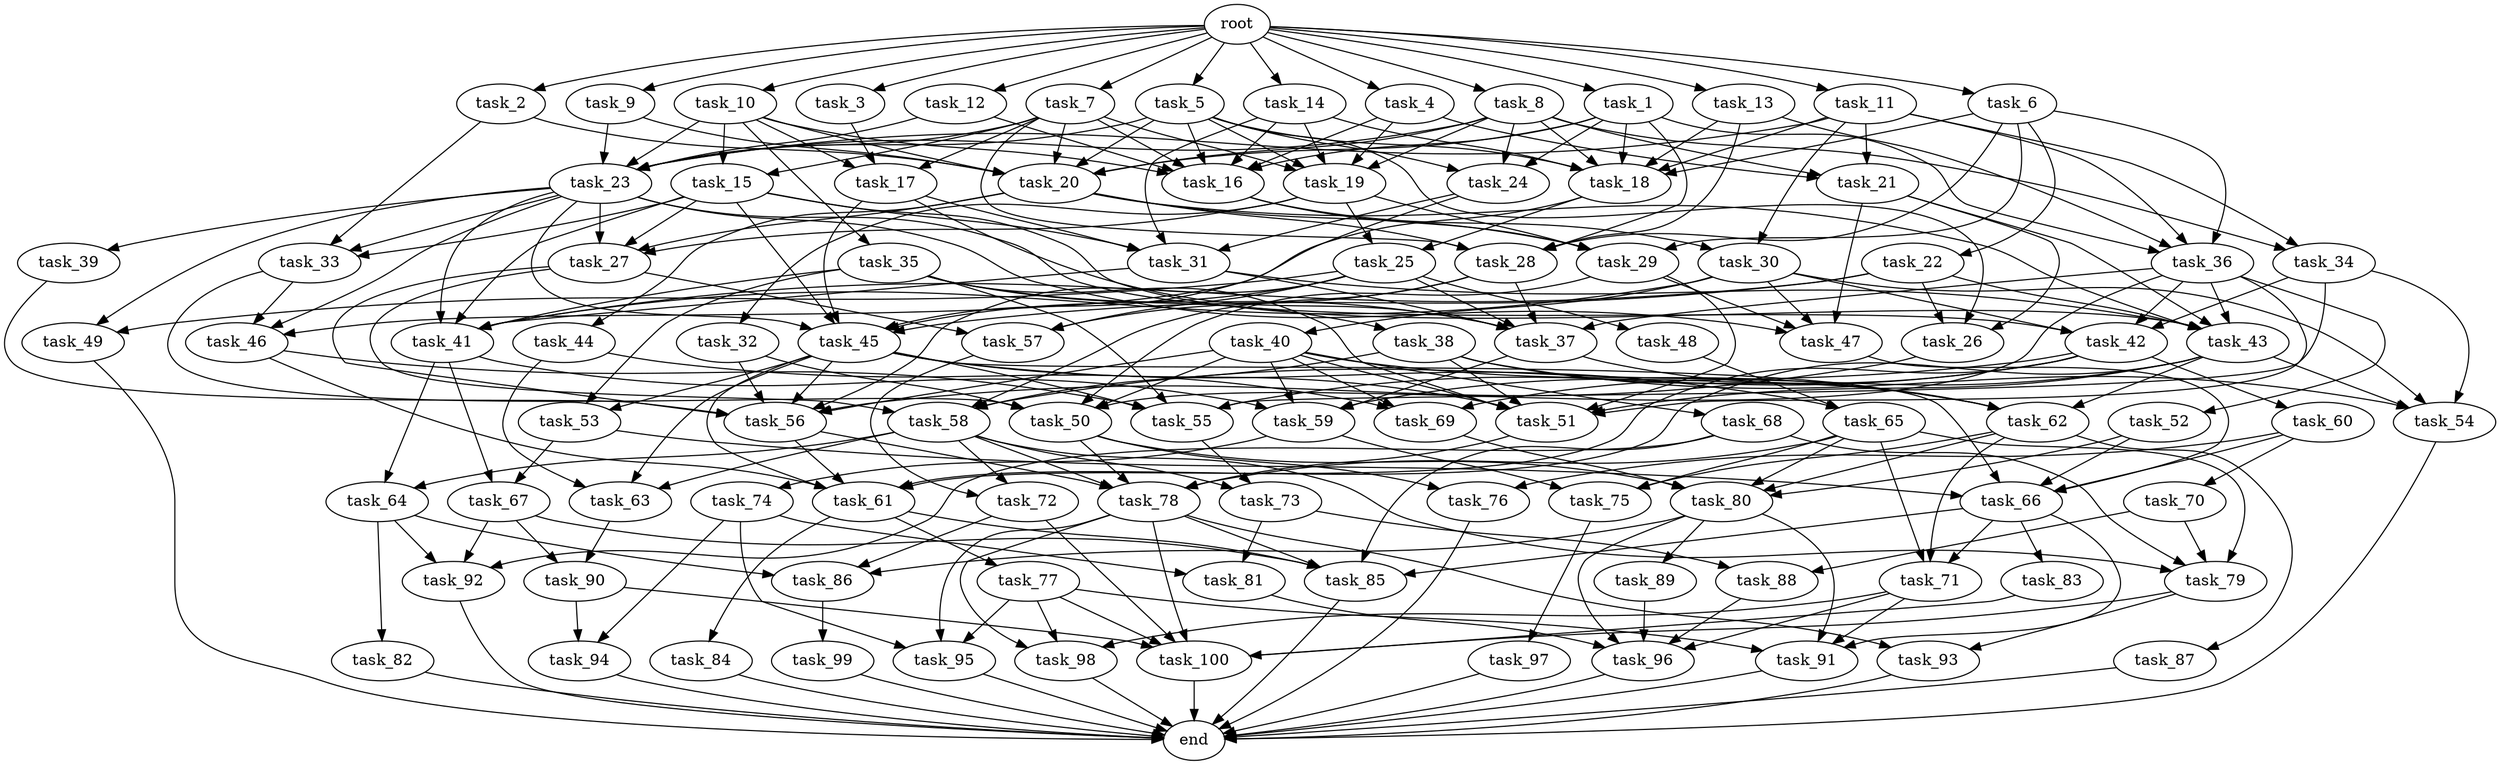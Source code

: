 digraph G {
  task_68 [size="7.081799e+11"];
  task_92 [size="1.962220e+10"];
  task_59 [size="5.985445e+11"];
  task_35 [size="2.859487e+11"];
  task_28 [size="3.561468e+11"];
  task_44 [size="1.146330e+11"];
  task_36 [size="3.657165e+11"];
  task_24 [size="5.699799e+11"];
  task_55 [size="5.421716e+11"];
  task_47 [size="4.246012e+09"];
  task_94 [size="4.923286e+11"];
  task_88 [size="2.367942e+11"];
  task_22 [size="9.531976e+11"];
  task_38 [size="9.170265e+11"];
  task_2 [size="5.892900e+11"];
  task_65 [size="3.328330e+11"];
  task_63 [size="6.697759e+11"];
  task_53 [size="2.683207e+11"];
  task_26 [size="8.583312e+10"];
  root [size="0.000000e+00"];
  task_85 [size="4.477199e+11"];
  task_66 [size="5.627054e+11"];
  task_9 [size="2.407210e+11"];
  task_41 [size="6.742107e+11"];
  task_4 [size="2.915580e+10"];
  task_19 [size="5.435784e+11"];
  task_50 [size="1.153513e+11"];
  task_48 [size="2.329590e+11"];
  task_31 [size="5.585915e+11"];
  task_77 [size="3.689227e+11"];
  task_74 [size="1.553830e+11"];
  task_46 [size="2.486591e+11"];
  task_37 [size="9.642982e+11"];
  task_73 [size="2.767753e+11"];
  task_49 [size="4.925548e+11"];
  task_79 [size="1.500785e+11"];
  task_71 [size="6.735593e+11"];
  task_23 [size="2.346451e+10"];
  task_42 [size="3.237415e+11"];
  task_25 [size="9.170200e+11"];
  task_96 [size="3.458199e+11"];
  task_18 [size="4.985482e+10"];
  task_1 [size="3.890057e+11"];
  task_89 [size="6.019202e+11"];
  task_10 [size="3.087707e+11"];
  task_6 [size="7.666265e+11"];
  task_67 [size="6.568880e+11"];
  task_58 [size="7.721116e+10"];
  task_98 [size="7.329842e+11"];
  task_83 [size="7.226710e+11"];
  task_30 [size="3.904239e+11"];
  task_99 [size="3.991450e+11"];
  task_76 [size="1.595422e+11"];
  task_29 [size="1.832317e+10"];
  task_62 [size="6.498120e+11"];
  task_81 [size="2.383125e+11"];
  task_14 [size="6.266063e+11"];
  task_45 [size="6.154895e+11"];
  task_12 [size="5.626488e+10"];
  task_75 [size="8.647355e+11"];
  task_13 [size="2.680643e+11"];
  task_52 [size="3.673453e+11"];
  task_15 [size="8.741465e+11"];
  task_84 [size="8.422387e+11"];
  task_97 [size="8.551484e+10"];
  task_93 [size="2.636414e+11"];
  task_16 [size="2.869952e+11"];
  task_43 [size="8.309959e+11"];
  task_17 [size="8.260475e+11"];
  task_60 [size="9.612177e+11"];
  task_91 [size="8.507484e+11"];
  task_27 [size="5.377010e+11"];
  end [size="0.000000e+00"];
  task_34 [size="1.691894e+11"];
  task_57 [size="9.937370e+11"];
  task_3 [size="6.104987e+11"];
  task_39 [size="2.379229e+11"];
  task_56 [size="5.062213e+10"];
  task_21 [size="3.485222e+11"];
  task_90 [size="1.159607e+11"];
  task_32 [size="4.019735e+11"];
  task_20 [size="2.821428e+11"];
  task_64 [size="6.323785e+11"];
  task_7 [size="4.681338e+11"];
  task_8 [size="1.018399e+11"];
  task_51 [size="1.031134e+11"];
  task_86 [size="8.942241e+11"];
  task_72 [size="7.232359e+11"];
  task_40 [size="1.771282e+11"];
  task_80 [size="6.975371e+11"];
  task_82 [size="7.838280e+11"];
  task_5 [size="5.414538e+11"];
  task_78 [size="6.544857e+10"];
  task_95 [size="8.701652e+10"];
  task_87 [size="6.721988e+11"];
  task_61 [size="7.337556e+11"];
  task_70 [size="4.083679e+11"];
  task_54 [size="9.676259e+11"];
  task_11 [size="9.515424e+11"];
  task_100 [size="9.315974e+11"];
  task_69 [size="3.186085e+11"];
  task_33 [size="7.777198e+11"];

  task_68 -> task_79 [size="3.751964e+07"];
  task_68 -> task_92 [size="6.540733e+06"];
  task_68 -> task_85 [size="8.954398e+07"];
  task_92 -> end [size="1.000000e-12"];
  task_59 -> task_75 [size="2.882452e+08"];
  task_59 -> task_74 [size="1.553830e+08"];
  task_35 -> task_55 [size="1.084343e+08"];
  task_35 -> task_41 [size="1.123685e+08"];
  task_35 -> task_53 [size="1.341604e+08"];
  task_35 -> task_51 [size="1.473049e+07"];
  task_35 -> task_37 [size="1.607164e+08"];
  task_35 -> task_38 [size="9.170265e+08"];
  task_28 -> task_58 [size="1.930279e+07"];
  task_28 -> task_37 [size="1.607164e+08"];
  task_28 -> task_57 [size="3.312457e+08"];
  task_44 -> task_63 [size="2.232586e+08"];
  task_44 -> task_69 [size="1.062028e+08"];
  task_36 -> task_52 [size="3.673453e+08"];
  task_36 -> task_37 [size="1.607164e+08"];
  task_36 -> task_51 [size="1.473049e+07"];
  task_36 -> task_43 [size="1.384993e+08"];
  task_36 -> task_50 [size="2.307026e+07"];
  task_36 -> task_42 [size="8.093537e+07"];
  task_24 -> task_45 [size="1.025816e+08"];
  task_24 -> task_31 [size="1.396479e+08"];
  task_55 -> task_73 [size="1.383876e+08"];
  task_47 -> task_66 [size="1.125411e+08"];
  task_94 -> end [size="1.000000e-12"];
  task_88 -> task_96 [size="6.916397e+07"];
  task_22 -> task_45 [size="1.025816e+08"];
  task_22 -> task_26 [size="2.861104e+07"];
  task_22 -> task_41 [size="1.123685e+08"];
  task_22 -> task_43 [size="1.384993e+08"];
  task_38 -> task_51 [size="1.473049e+07"];
  task_38 -> task_62 [size="1.624530e+08"];
  task_38 -> task_54 [size="2.419065e+08"];
  task_38 -> task_58 [size="1.930279e+07"];
  task_2 -> task_20 [size="4.030612e+07"];
  task_2 -> task_33 [size="2.592399e+08"];
  task_65 -> task_78 [size="1.308971e+07"];
  task_65 -> task_79 [size="3.751964e+07"];
  task_65 -> task_71 [size="2.245198e+08"];
  task_65 -> task_75 [size="2.882452e+08"];
  task_65 -> task_80 [size="1.395074e+08"];
  task_63 -> task_90 [size="5.798035e+07"];
  task_53 -> task_66 [size="1.125411e+08"];
  task_53 -> task_67 [size="3.284440e+08"];
  task_26 -> task_56 [size="7.231733e+06"];
  root -> task_3 [size="1.000000e-12"];
  root -> task_9 [size="1.000000e-12"];
  root -> task_4 [size="1.000000e-12"];
  root -> task_2 [size="1.000000e-12"];
  root -> task_7 [size="1.000000e-12"];
  root -> task_8 [size="1.000000e-12"];
  root -> task_11 [size="1.000000e-12"];
  root -> task_14 [size="1.000000e-12"];
  root -> task_1 [size="1.000000e-12"];
  root -> task_12 [size="1.000000e-12"];
  root -> task_10 [size="1.000000e-12"];
  root -> task_6 [size="1.000000e-12"];
  root -> task_13 [size="1.000000e-12"];
  root -> task_5 [size="1.000000e-12"];
  task_85 -> end [size="1.000000e-12"];
  task_66 -> task_91 [size="2.126871e+08"];
  task_66 -> task_71 [size="2.245198e+08"];
  task_66 -> task_83 [size="7.226710e+08"];
  task_66 -> task_85 [size="8.954398e+07"];
  task_9 -> task_23 [size="3.352073e+06"];
  task_9 -> task_20 [size="4.030612e+07"];
  task_41 -> task_59 [size="1.496361e+08"];
  task_41 -> task_64 [size="3.161893e+08"];
  task_41 -> task_67 [size="3.284440e+08"];
  task_4 -> task_21 [size="1.161741e+08"];
  task_4 -> task_16 [size="4.099931e+07"];
  task_4 -> task_19 [size="1.087157e+08"];
  task_19 -> task_25 [size="4.585100e+08"];
  task_19 -> task_27 [size="1.344253e+08"];
  task_19 -> task_32 [size="4.019735e+08"];
  task_19 -> task_29 [size="4.580793e+06"];
  task_50 -> task_78 [size="1.308971e+07"];
  task_50 -> task_80 [size="1.395074e+08"];
  task_50 -> task_76 [size="7.977108e+07"];
  task_48 -> task_65 [size="1.664165e+08"];
  task_31 -> task_37 [size="1.607164e+08"];
  task_31 -> task_41 [size="1.123685e+08"];
  task_31 -> task_43 [size="1.384993e+08"];
  task_77 -> task_91 [size="2.126871e+08"];
  task_77 -> task_95 [size="2.900551e+07"];
  task_77 -> task_100 [size="1.552662e+08"];
  task_77 -> task_98 [size="2.443281e+08"];
  task_74 -> task_95 [size="2.900551e+07"];
  task_74 -> task_81 [size="1.191562e+08"];
  task_74 -> task_94 [size="2.461643e+08"];
  task_46 -> task_55 [size="1.084343e+08"];
  task_46 -> task_61 [size="1.467511e+08"];
  task_37 -> task_59 [size="1.496361e+08"];
  task_37 -> task_62 [size="1.624530e+08"];
  task_73 -> task_88 [size="1.183971e+08"];
  task_73 -> task_81 [size="1.191562e+08"];
  task_49 -> end [size="1.000000e-12"];
  task_79 -> task_100 [size="1.552662e+08"];
  task_79 -> task_93 [size="1.318207e+08"];
  task_71 -> task_91 [size="2.126871e+08"];
  task_71 -> task_96 [size="6.916397e+07"];
  task_71 -> task_98 [size="2.443281e+08"];
  task_23 -> task_39 [size="2.379229e+08"];
  task_23 -> task_45 [size="1.025816e+08"];
  task_23 -> task_47 [size="1.061503e+06"];
  task_23 -> task_41 [size="1.123685e+08"];
  task_23 -> task_49 [size="2.462774e+08"];
  task_23 -> task_27 [size="1.344253e+08"];
  task_23 -> task_42 [size="8.093537e+07"];
  task_23 -> task_46 [size="8.288638e+07"];
  task_23 -> task_33 [size="2.592399e+08"];
  task_42 -> task_59 [size="1.496361e+08"];
  task_42 -> task_58 [size="1.930279e+07"];
  task_42 -> task_55 [size="1.084343e+08"];
  task_42 -> task_61 [size="1.467511e+08"];
  task_42 -> task_60 [size="9.612177e+08"];
  task_25 -> task_45 [size="1.025816e+08"];
  task_25 -> task_56 [size="7.231733e+06"];
  task_25 -> task_48 [size="2.329590e+08"];
  task_25 -> task_37 [size="1.607164e+08"];
  task_25 -> task_49 [size="2.462774e+08"];
  task_25 -> task_57 [size="3.312457e+08"];
  task_96 -> end [size="1.000000e-12"];
  task_18 -> task_25 [size="4.585100e+08"];
  task_18 -> task_46 [size="8.288638e+07"];
  task_1 -> task_16 [size="4.099931e+07"];
  task_1 -> task_18 [size="7.122117e+06"];
  task_1 -> task_20 [size="4.030612e+07"];
  task_1 -> task_28 [size="7.122936e+07"];
  task_1 -> task_24 [size="1.899933e+08"];
  task_1 -> task_36 [size="9.142912e+07"];
  task_89 -> task_96 [size="6.916397e+07"];
  task_10 -> task_17 [size="2.753492e+08"];
  task_10 -> task_15 [size="4.370732e+08"];
  task_10 -> task_35 [size="2.859487e+08"];
  task_10 -> task_20 [size="4.030612e+07"];
  task_10 -> task_23 [size="3.352073e+06"];
  task_10 -> task_16 [size="4.099931e+07"];
  task_6 -> task_22 [size="9.531976e+08"];
  task_6 -> task_18 [size="7.122117e+06"];
  task_6 -> task_28 [size="7.122936e+07"];
  task_6 -> task_36 [size="9.142912e+07"];
  task_6 -> task_29 [size="4.580793e+06"];
  task_67 -> task_85 [size="8.954398e+07"];
  task_67 -> task_92 [size="6.540733e+06"];
  task_67 -> task_90 [size="5.798035e+07"];
  task_58 -> task_78 [size="1.308971e+07"];
  task_58 -> task_72 [size="3.616179e+08"];
  task_58 -> task_63 [size="2.232586e+08"];
  task_58 -> task_73 [size="1.383876e+08"];
  task_58 -> task_79 [size="3.751964e+07"];
  task_58 -> task_64 [size="3.161893e+08"];
  task_98 -> end [size="1.000000e-12"];
  task_83 -> task_100 [size="1.552662e+08"];
  task_30 -> task_40 [size="1.771282e+08"];
  task_30 -> task_54 [size="2.419065e+08"];
  task_30 -> task_47 [size="1.061503e+06"];
  task_30 -> task_41 [size="1.123685e+08"];
  task_30 -> task_42 [size="8.093537e+07"];
  task_99 -> end [size="1.000000e-12"];
  task_76 -> end [size="1.000000e-12"];
  task_29 -> task_51 [size="1.473049e+07"];
  task_29 -> task_47 [size="1.061503e+06"];
  task_29 -> task_50 [size="2.307026e+07"];
  task_62 -> task_80 [size="1.395074e+08"];
  task_62 -> task_71 [size="2.245198e+08"];
  task_62 -> task_75 [size="2.882452e+08"];
  task_62 -> task_87 [size="6.721988e+08"];
  task_81 -> task_96 [size="6.916397e+07"];
  task_14 -> task_18 [size="7.122117e+06"];
  task_14 -> task_19 [size="1.087157e+08"];
  task_14 -> task_31 [size="1.396479e+08"];
  task_14 -> task_16 [size="4.099931e+07"];
  task_45 -> task_56 [size="7.231733e+06"];
  task_45 -> task_65 [size="1.664165e+08"];
  task_45 -> task_55 [size="1.084343e+08"];
  task_45 -> task_53 [size="1.341604e+08"];
  task_45 -> task_51 [size="1.473049e+07"];
  task_45 -> task_63 [size="2.232586e+08"];
  task_45 -> task_61 [size="1.467511e+08"];
  task_45 -> task_66 [size="1.125411e+08"];
  task_12 -> task_23 [size="3.352073e+06"];
  task_12 -> task_16 [size="4.099931e+07"];
  task_75 -> task_97 [size="8.551484e+07"];
  task_13 -> task_28 [size="7.122936e+07"];
  task_13 -> task_36 [size="9.142912e+07"];
  task_13 -> task_18 [size="7.122117e+06"];
  task_52 -> task_80 [size="1.395074e+08"];
  task_52 -> task_66 [size="1.125411e+08"];
  task_15 -> task_41 [size="1.123685e+08"];
  task_15 -> task_45 [size="1.025816e+08"];
  task_15 -> task_27 [size="1.344253e+08"];
  task_15 -> task_43 [size="1.384993e+08"];
  task_15 -> task_31 [size="1.396479e+08"];
  task_15 -> task_33 [size="2.592399e+08"];
  task_84 -> end [size="1.000000e-12"];
  task_97 -> end [size="1.000000e-12"];
  task_93 -> end [size="1.000000e-12"];
  task_16 -> task_30 [size="1.952120e+08"];
  task_16 -> task_29 [size="4.580793e+06"];
  task_43 -> task_51 [size="1.473049e+07"];
  task_43 -> task_62 [size="1.624530e+08"];
  task_43 -> task_54 [size="2.419065e+08"];
  task_43 -> task_61 [size="1.467511e+08"];
  task_43 -> task_69 [size="1.062028e+08"];
  task_17 -> task_45 [size="1.025816e+08"];
  task_17 -> task_37 [size="1.607164e+08"];
  task_17 -> task_31 [size="1.396479e+08"];
  task_60 -> task_70 [size="4.083679e+08"];
  task_60 -> task_66 [size="1.125411e+08"];
  task_60 -> task_76 [size="7.977108e+07"];
  task_91 -> end [size="1.000000e-12"];
  task_27 -> task_56 [size="7.231733e+06"];
  task_27 -> task_58 [size="1.930279e+07"];
  task_27 -> task_57 [size="3.312457e+08"];
  task_34 -> task_54 [size="2.419065e+08"];
  task_34 -> task_55 [size="1.084343e+08"];
  task_34 -> task_42 [size="8.093537e+07"];
  task_57 -> task_72 [size="3.616179e+08"];
  task_3 -> task_17 [size="2.753492e+08"];
  task_39 -> task_56 [size="7.231733e+06"];
  task_56 -> task_78 [size="1.308971e+07"];
  task_56 -> task_61 [size="1.467511e+08"];
  task_21 -> task_26 [size="2.861104e+07"];
  task_21 -> task_47 [size="1.061503e+06"];
  task_21 -> task_43 [size="1.384993e+08"];
  task_90 -> task_100 [size="1.552662e+08"];
  task_90 -> task_94 [size="2.461643e+08"];
  task_32 -> task_56 [size="7.231733e+06"];
  task_32 -> task_50 [size="2.307026e+07"];
  task_20 -> task_44 [size="1.146330e+08"];
  task_20 -> task_27 [size="1.344253e+08"];
  task_20 -> task_29 [size="4.580793e+06"];
  task_20 -> task_28 [size="7.122936e+07"];
  task_20 -> task_43 [size="1.384993e+08"];
  task_64 -> task_82 [size="7.838280e+08"];
  task_64 -> task_86 [size="2.980747e+08"];
  task_64 -> task_92 [size="6.540733e+06"];
  task_7 -> task_17 [size="2.753492e+08"];
  task_7 -> task_15 [size="4.370732e+08"];
  task_7 -> task_19 [size="1.087157e+08"];
  task_7 -> task_20 [size="4.030612e+07"];
  task_7 -> task_23 [size="3.352073e+06"];
  task_7 -> task_28 [size="7.122936e+07"];
  task_7 -> task_16 [size="4.099931e+07"];
  task_8 -> task_21 [size="1.161741e+08"];
  task_8 -> task_19 [size="1.087157e+08"];
  task_8 -> task_18 [size="7.122117e+06"];
  task_8 -> task_20 [size="4.030612e+07"];
  task_8 -> task_23 [size="3.352073e+06"];
  task_8 -> task_34 [size="8.459470e+07"];
  task_8 -> task_24 [size="1.899933e+08"];
  task_51 -> task_78 [size="1.308971e+07"];
  task_86 -> task_99 [size="3.991450e+08"];
  task_72 -> task_86 [size="2.980747e+08"];
  task_72 -> task_100 [size="1.552662e+08"];
  task_40 -> task_56 [size="7.231733e+06"];
  task_40 -> task_62 [size="1.624530e+08"];
  task_40 -> task_51 [size="1.473049e+07"];
  task_40 -> task_59 [size="1.496361e+08"];
  task_40 -> task_68 [size="7.081799e+08"];
  task_40 -> task_69 [size="1.062028e+08"];
  task_40 -> task_50 [size="2.307026e+07"];
  task_80 -> task_89 [size="6.019202e+08"];
  task_80 -> task_86 [size="2.980747e+08"];
  task_80 -> task_96 [size="6.916397e+07"];
  task_80 -> task_91 [size="2.126871e+08"];
  task_82 -> end [size="1.000000e-12"];
  task_5 -> task_26 [size="2.861104e+07"];
  task_5 -> task_16 [size="4.099931e+07"];
  task_5 -> task_20 [size="4.030612e+07"];
  task_5 -> task_18 [size="7.122117e+06"];
  task_5 -> task_23 [size="3.352073e+06"];
  task_5 -> task_19 [size="1.087157e+08"];
  task_5 -> task_24 [size="1.899933e+08"];
  task_78 -> task_85 [size="8.954398e+07"];
  task_78 -> task_95 [size="2.900551e+07"];
  task_78 -> task_98 [size="2.443281e+08"];
  task_78 -> task_100 [size="1.552662e+08"];
  task_78 -> task_93 [size="1.318207e+08"];
  task_95 -> end [size="1.000000e-12"];
  task_87 -> end [size="1.000000e-12"];
  task_61 -> task_77 [size="3.689227e+08"];
  task_61 -> task_84 [size="8.422387e+08"];
  task_61 -> task_85 [size="8.954398e+07"];
  task_70 -> task_79 [size="3.751964e+07"];
  task_70 -> task_88 [size="1.183971e+08"];
  task_54 -> end [size="1.000000e-12"];
  task_11 -> task_21 [size="1.161741e+08"];
  task_11 -> task_36 [size="9.142912e+07"];
  task_11 -> task_18 [size="7.122117e+06"];
  task_11 -> task_23 [size="3.352073e+06"];
  task_11 -> task_30 [size="1.952120e+08"];
  task_11 -> task_34 [size="8.459470e+07"];
  task_100 -> end [size="1.000000e-12"];
  task_69 -> task_80 [size="1.395074e+08"];
  task_33 -> task_50 [size="2.307026e+07"];
  task_33 -> task_46 [size="8.288638e+07"];
}
